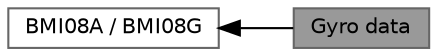 digraph "Gyro data"
{
 // LATEX_PDF_SIZE
  bgcolor="transparent";
  edge [fontname=Helvetica,fontsize=10,labelfontname=Helvetica,labelfontsize=10];
  node [fontname=Helvetica,fontsize=10,shape=box,height=0.2,width=0.4];
  rankdir=LR;
  Node2 [id="Node000002",label="BMI08A / BMI08G",height=0.2,width=0.4,color="grey40", fillcolor="white", style="filled",URL="$group__bmi08ag.html",tooltip=" "];
  Node1 [id="Node000001",label="Gyro data",height=0.2,width=0.4,color="gray40", fillcolor="grey60", style="filled", fontcolor="black",tooltip="Read Gyro data."];
  Node2->Node1 [shape=plaintext, dir="back", style="solid"];
}
